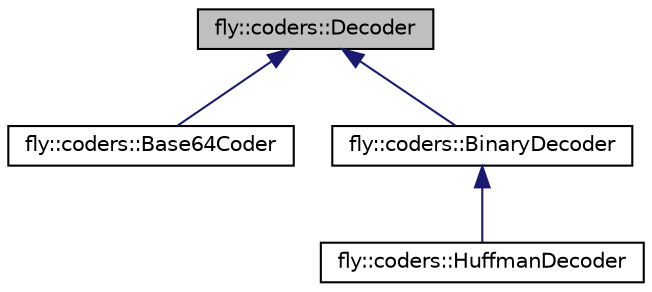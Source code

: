 digraph "fly::coders::Decoder"
{
 // LATEX_PDF_SIZE
  edge [fontname="Helvetica",fontsize="10",labelfontname="Helvetica",labelfontsize="10"];
  node [fontname="Helvetica",fontsize="10",shape=record];
  Node1 [label="fly::coders::Decoder",height=0.2,width=0.4,color="black", fillcolor="grey75", style="filled", fontcolor="black",tooltip=" "];
  Node1 -> Node2 [dir="back",color="midnightblue",fontsize="10",style="solid",fontname="Helvetica"];
  Node2 [label="fly::coders::Base64Coder",height=0.2,width=0.4,color="black", fillcolor="white", style="filled",URL="$classfly_1_1coders_1_1_base64_coder.html",tooltip=" "];
  Node1 -> Node3 [dir="back",color="midnightblue",fontsize="10",style="solid",fontname="Helvetica"];
  Node3 [label="fly::coders::BinaryDecoder",height=0.2,width=0.4,color="black", fillcolor="white", style="filled",URL="$classfly_1_1coders_1_1_binary_decoder.html",tooltip=" "];
  Node3 -> Node4 [dir="back",color="midnightblue",fontsize="10",style="solid",fontname="Helvetica"];
  Node4 [label="fly::coders::HuffmanDecoder",height=0.2,width=0.4,color="black", fillcolor="white", style="filled",URL="$classfly_1_1coders_1_1_huffman_decoder.html",tooltip=" "];
}
